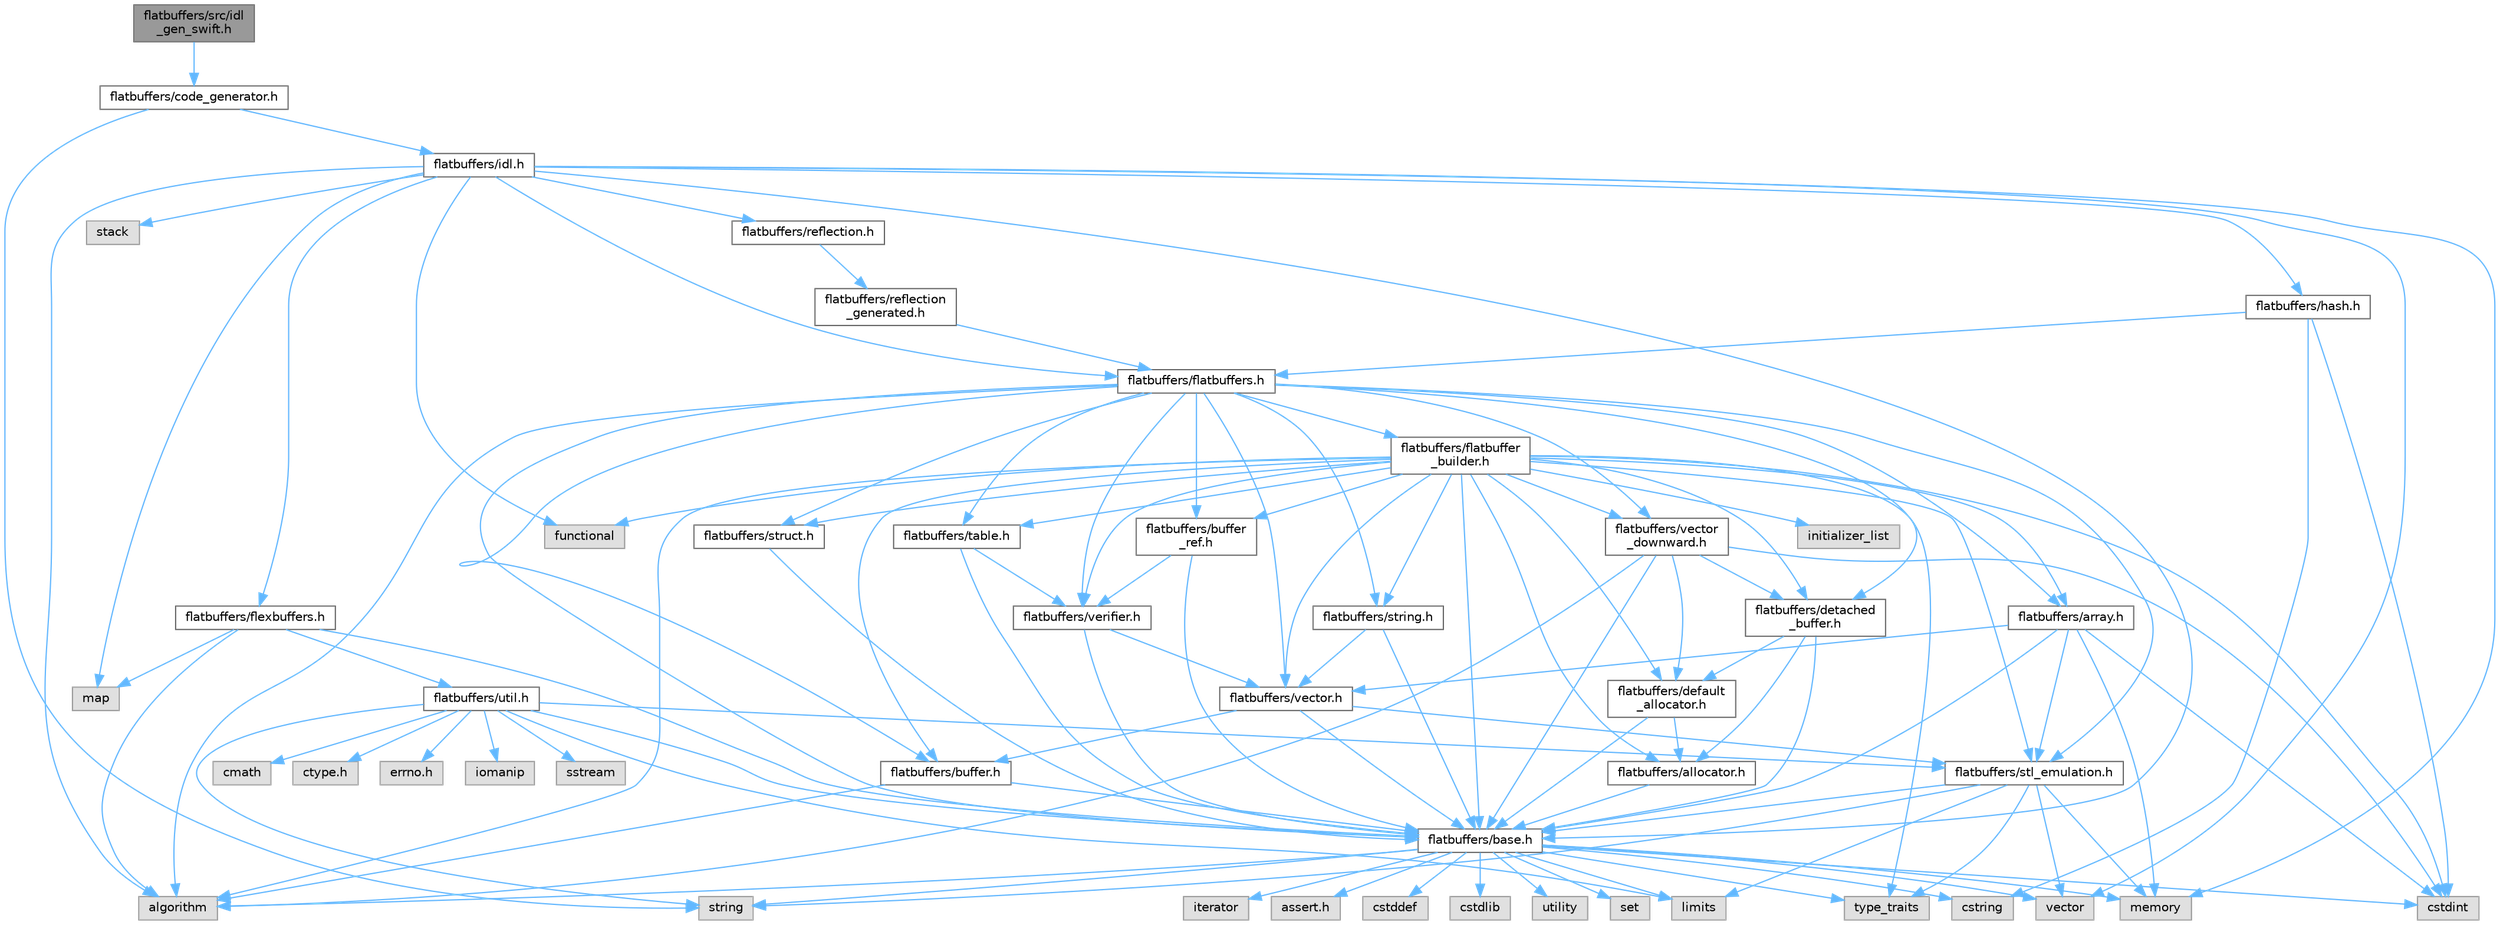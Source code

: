 digraph "flatbuffers/src/idl_gen_swift.h"
{
 // LATEX_PDF_SIZE
  bgcolor="transparent";
  edge [fontname=Helvetica,fontsize=10,labelfontname=Helvetica,labelfontsize=10];
  node [fontname=Helvetica,fontsize=10,shape=box,height=0.2,width=0.4];
  Node1 [id="Node000001",label="flatbuffers/src/idl\l_gen_swift.h",height=0.2,width=0.4,color="gray40", fillcolor="grey60", style="filled", fontcolor="black",tooltip=" "];
  Node1 -> Node2 [id="edge1_Node000001_Node000002",color="steelblue1",style="solid",tooltip=" "];
  Node2 [id="Node000002",label="flatbuffers/code_generator.h",height=0.2,width=0.4,color="grey40", fillcolor="white", style="filled",URL="$code__generator_8h.html",tooltip=" "];
  Node2 -> Node3 [id="edge2_Node000002_Node000003",color="steelblue1",style="solid",tooltip=" "];
  Node3 [id="Node000003",label="string",height=0.2,width=0.4,color="grey60", fillcolor="#E0E0E0", style="filled",tooltip=" "];
  Node2 -> Node4 [id="edge3_Node000002_Node000004",color="steelblue1",style="solid",tooltip=" "];
  Node4 [id="Node000004",label="flatbuffers/idl.h",height=0.2,width=0.4,color="grey40", fillcolor="white", style="filled",URL="$idl_8h.html",tooltip=" "];
  Node4 -> Node5 [id="edge4_Node000004_Node000005",color="steelblue1",style="solid",tooltip=" "];
  Node5 [id="Node000005",label="algorithm",height=0.2,width=0.4,color="grey60", fillcolor="#E0E0E0", style="filled",tooltip=" "];
  Node4 -> Node6 [id="edge5_Node000004_Node000006",color="steelblue1",style="solid",tooltip=" "];
  Node6 [id="Node000006",label="functional",height=0.2,width=0.4,color="grey60", fillcolor="#E0E0E0", style="filled",tooltip=" "];
  Node4 -> Node7 [id="edge6_Node000004_Node000007",color="steelblue1",style="solid",tooltip=" "];
  Node7 [id="Node000007",label="map",height=0.2,width=0.4,color="grey60", fillcolor="#E0E0E0", style="filled",tooltip=" "];
  Node4 -> Node8 [id="edge7_Node000004_Node000008",color="steelblue1",style="solid",tooltip=" "];
  Node8 [id="Node000008",label="memory",height=0.2,width=0.4,color="grey60", fillcolor="#E0E0E0", style="filled",tooltip=" "];
  Node4 -> Node9 [id="edge8_Node000004_Node000009",color="steelblue1",style="solid",tooltip=" "];
  Node9 [id="Node000009",label="stack",height=0.2,width=0.4,color="grey60", fillcolor="#E0E0E0", style="filled",tooltip=" "];
  Node4 -> Node10 [id="edge9_Node000004_Node000010",color="steelblue1",style="solid",tooltip=" "];
  Node10 [id="Node000010",label="vector",height=0.2,width=0.4,color="grey60", fillcolor="#E0E0E0", style="filled",tooltip=" "];
  Node4 -> Node11 [id="edge10_Node000004_Node000011",color="steelblue1",style="solid",tooltip=" "];
  Node11 [id="Node000011",label="flatbuffers/base.h",height=0.2,width=0.4,color="grey40", fillcolor="white", style="filled",URL="$base_8h.html",tooltip=" "];
  Node11 -> Node12 [id="edge11_Node000011_Node000012",color="steelblue1",style="solid",tooltip=" "];
  Node12 [id="Node000012",label="assert.h",height=0.2,width=0.4,color="grey60", fillcolor="#E0E0E0", style="filled",tooltip=" "];
  Node11 -> Node13 [id="edge12_Node000011_Node000013",color="steelblue1",style="solid",tooltip=" "];
  Node13 [id="Node000013",label="cstdint",height=0.2,width=0.4,color="grey60", fillcolor="#E0E0E0", style="filled",tooltip=" "];
  Node11 -> Node14 [id="edge13_Node000011_Node000014",color="steelblue1",style="solid",tooltip=" "];
  Node14 [id="Node000014",label="cstddef",height=0.2,width=0.4,color="grey60", fillcolor="#E0E0E0", style="filled",tooltip=" "];
  Node11 -> Node15 [id="edge14_Node000011_Node000015",color="steelblue1",style="solid",tooltip=" "];
  Node15 [id="Node000015",label="cstdlib",height=0.2,width=0.4,color="grey60", fillcolor="#E0E0E0", style="filled",tooltip=" "];
  Node11 -> Node16 [id="edge15_Node000011_Node000016",color="steelblue1",style="solid",tooltip=" "];
  Node16 [id="Node000016",label="cstring",height=0.2,width=0.4,color="grey60", fillcolor="#E0E0E0", style="filled",tooltip=" "];
  Node11 -> Node17 [id="edge16_Node000011_Node000017",color="steelblue1",style="solid",tooltip=" "];
  Node17 [id="Node000017",label="utility",height=0.2,width=0.4,color="grey60", fillcolor="#E0E0E0", style="filled",tooltip=" "];
  Node11 -> Node3 [id="edge17_Node000011_Node000003",color="steelblue1",style="solid",tooltip=" "];
  Node11 -> Node18 [id="edge18_Node000011_Node000018",color="steelblue1",style="solid",tooltip=" "];
  Node18 [id="Node000018",label="type_traits",height=0.2,width=0.4,color="grey60", fillcolor="#E0E0E0", style="filled",tooltip=" "];
  Node11 -> Node10 [id="edge19_Node000011_Node000010",color="steelblue1",style="solid",tooltip=" "];
  Node11 -> Node19 [id="edge20_Node000011_Node000019",color="steelblue1",style="solid",tooltip=" "];
  Node19 [id="Node000019",label="set",height=0.2,width=0.4,color="grey60", fillcolor="#E0E0E0", style="filled",tooltip=" "];
  Node11 -> Node5 [id="edge21_Node000011_Node000005",color="steelblue1",style="solid",tooltip=" "];
  Node11 -> Node20 [id="edge22_Node000011_Node000020",color="steelblue1",style="solid",tooltip=" "];
  Node20 [id="Node000020",label="limits",height=0.2,width=0.4,color="grey60", fillcolor="#E0E0E0", style="filled",tooltip=" "];
  Node11 -> Node21 [id="edge23_Node000011_Node000021",color="steelblue1",style="solid",tooltip=" "];
  Node21 [id="Node000021",label="iterator",height=0.2,width=0.4,color="grey60", fillcolor="#E0E0E0", style="filled",tooltip=" "];
  Node11 -> Node8 [id="edge24_Node000011_Node000008",color="steelblue1",style="solid",tooltip=" "];
  Node4 -> Node22 [id="edge25_Node000004_Node000022",color="steelblue1",style="solid",tooltip=" "];
  Node22 [id="Node000022",label="flatbuffers/flatbuffers.h",height=0.2,width=0.4,color="grey40", fillcolor="white", style="filled",URL="$flatbuffers_8h.html",tooltip=" "];
  Node22 -> Node5 [id="edge26_Node000022_Node000005",color="steelblue1",style="solid",tooltip=" "];
  Node22 -> Node23 [id="edge27_Node000022_Node000023",color="steelblue1",style="solid",tooltip=" "];
  Node23 [id="Node000023",label="flatbuffers/array.h",height=0.2,width=0.4,color="grey40", fillcolor="white", style="filled",URL="$array_8h.html",tooltip=" "];
  Node23 -> Node13 [id="edge28_Node000023_Node000013",color="steelblue1",style="solid",tooltip=" "];
  Node23 -> Node8 [id="edge29_Node000023_Node000008",color="steelblue1",style="solid",tooltip=" "];
  Node23 -> Node11 [id="edge30_Node000023_Node000011",color="steelblue1",style="solid",tooltip=" "];
  Node23 -> Node24 [id="edge31_Node000023_Node000024",color="steelblue1",style="solid",tooltip=" "];
  Node24 [id="Node000024",label="flatbuffers/stl_emulation.h",height=0.2,width=0.4,color="grey40", fillcolor="white", style="filled",URL="$stl__emulation_8h.html",tooltip=" "];
  Node24 -> Node11 [id="edge32_Node000024_Node000011",color="steelblue1",style="solid",tooltip=" "];
  Node24 -> Node3 [id="edge33_Node000024_Node000003",color="steelblue1",style="solid",tooltip=" "];
  Node24 -> Node18 [id="edge34_Node000024_Node000018",color="steelblue1",style="solid",tooltip=" "];
  Node24 -> Node10 [id="edge35_Node000024_Node000010",color="steelblue1",style="solid",tooltip=" "];
  Node24 -> Node8 [id="edge36_Node000024_Node000008",color="steelblue1",style="solid",tooltip=" "];
  Node24 -> Node20 [id="edge37_Node000024_Node000020",color="steelblue1",style="solid",tooltip=" "];
  Node23 -> Node25 [id="edge38_Node000023_Node000025",color="steelblue1",style="solid",tooltip=" "];
  Node25 [id="Node000025",label="flatbuffers/vector.h",height=0.2,width=0.4,color="grey40", fillcolor="white", style="filled",URL="$vector_8h.html",tooltip=" "];
  Node25 -> Node11 [id="edge39_Node000025_Node000011",color="steelblue1",style="solid",tooltip=" "];
  Node25 -> Node26 [id="edge40_Node000025_Node000026",color="steelblue1",style="solid",tooltip=" "];
  Node26 [id="Node000026",label="flatbuffers/buffer.h",height=0.2,width=0.4,color="grey40", fillcolor="white", style="filled",URL="$buffer_8h.html",tooltip=" "];
  Node26 -> Node5 [id="edge41_Node000026_Node000005",color="steelblue1",style="solid",tooltip=" "];
  Node26 -> Node11 [id="edge42_Node000026_Node000011",color="steelblue1",style="solid",tooltip=" "];
  Node25 -> Node24 [id="edge43_Node000025_Node000024",color="steelblue1",style="solid",tooltip=" "];
  Node22 -> Node11 [id="edge44_Node000022_Node000011",color="steelblue1",style="solid",tooltip=" "];
  Node22 -> Node26 [id="edge45_Node000022_Node000026",color="steelblue1",style="solid",tooltip=" "];
  Node22 -> Node27 [id="edge46_Node000022_Node000027",color="steelblue1",style="solid",tooltip=" "];
  Node27 [id="Node000027",label="flatbuffers/buffer\l_ref.h",height=0.2,width=0.4,color="grey40", fillcolor="white", style="filled",URL="$buffer__ref_8h.html",tooltip=" "];
  Node27 -> Node11 [id="edge47_Node000027_Node000011",color="steelblue1",style="solid",tooltip=" "];
  Node27 -> Node28 [id="edge48_Node000027_Node000028",color="steelblue1",style="solid",tooltip=" "];
  Node28 [id="Node000028",label="flatbuffers/verifier.h",height=0.2,width=0.4,color="grey40", fillcolor="white", style="filled",URL="$verifier_8h.html",tooltip=" "];
  Node28 -> Node11 [id="edge49_Node000028_Node000011",color="steelblue1",style="solid",tooltip=" "];
  Node28 -> Node25 [id="edge50_Node000028_Node000025",color="steelblue1",style="solid",tooltip=" "];
  Node22 -> Node29 [id="edge51_Node000022_Node000029",color="steelblue1",style="solid",tooltip=" "];
  Node29 [id="Node000029",label="flatbuffers/detached\l_buffer.h",height=0.2,width=0.4,color="grey40", fillcolor="white", style="filled",URL="$detached__buffer_8h.html",tooltip=" "];
  Node29 -> Node30 [id="edge52_Node000029_Node000030",color="steelblue1",style="solid",tooltip=" "];
  Node30 [id="Node000030",label="flatbuffers/allocator.h",height=0.2,width=0.4,color="grey40", fillcolor="white", style="filled",URL="$allocator_8h.html",tooltip=" "];
  Node30 -> Node11 [id="edge53_Node000030_Node000011",color="steelblue1",style="solid",tooltip=" "];
  Node29 -> Node11 [id="edge54_Node000029_Node000011",color="steelblue1",style="solid",tooltip=" "];
  Node29 -> Node31 [id="edge55_Node000029_Node000031",color="steelblue1",style="solid",tooltip=" "];
  Node31 [id="Node000031",label="flatbuffers/default\l_allocator.h",height=0.2,width=0.4,color="grey40", fillcolor="white", style="filled",URL="$default__allocator_8h.html",tooltip=" "];
  Node31 -> Node30 [id="edge56_Node000031_Node000030",color="steelblue1",style="solid",tooltip=" "];
  Node31 -> Node11 [id="edge57_Node000031_Node000011",color="steelblue1",style="solid",tooltip=" "];
  Node22 -> Node32 [id="edge58_Node000022_Node000032",color="steelblue1",style="solid",tooltip=" "];
  Node32 [id="Node000032",label="flatbuffers/flatbuffer\l_builder.h",height=0.2,width=0.4,color="grey40", fillcolor="white", style="filled",URL="$flatbuffer__builder_8h.html",tooltip=" "];
  Node32 -> Node5 [id="edge59_Node000032_Node000005",color="steelblue1",style="solid",tooltip=" "];
  Node32 -> Node13 [id="edge60_Node000032_Node000013",color="steelblue1",style="solid",tooltip=" "];
  Node32 -> Node6 [id="edge61_Node000032_Node000006",color="steelblue1",style="solid",tooltip=" "];
  Node32 -> Node33 [id="edge62_Node000032_Node000033",color="steelblue1",style="solid",tooltip=" "];
  Node33 [id="Node000033",label="initializer_list",height=0.2,width=0.4,color="grey60", fillcolor="#E0E0E0", style="filled",tooltip=" "];
  Node32 -> Node18 [id="edge63_Node000032_Node000018",color="steelblue1",style="solid",tooltip=" "];
  Node32 -> Node30 [id="edge64_Node000032_Node000030",color="steelblue1",style="solid",tooltip=" "];
  Node32 -> Node23 [id="edge65_Node000032_Node000023",color="steelblue1",style="solid",tooltip=" "];
  Node32 -> Node11 [id="edge66_Node000032_Node000011",color="steelblue1",style="solid",tooltip=" "];
  Node32 -> Node26 [id="edge67_Node000032_Node000026",color="steelblue1",style="solid",tooltip=" "];
  Node32 -> Node27 [id="edge68_Node000032_Node000027",color="steelblue1",style="solid",tooltip=" "];
  Node32 -> Node31 [id="edge69_Node000032_Node000031",color="steelblue1",style="solid",tooltip=" "];
  Node32 -> Node29 [id="edge70_Node000032_Node000029",color="steelblue1",style="solid",tooltip=" "];
  Node32 -> Node24 [id="edge71_Node000032_Node000024",color="steelblue1",style="solid",tooltip=" "];
  Node32 -> Node34 [id="edge72_Node000032_Node000034",color="steelblue1",style="solid",tooltip=" "];
  Node34 [id="Node000034",label="flatbuffers/string.h",height=0.2,width=0.4,color="grey40", fillcolor="white", style="filled",URL="$string_8h.html",tooltip=" "];
  Node34 -> Node11 [id="edge73_Node000034_Node000011",color="steelblue1",style="solid",tooltip=" "];
  Node34 -> Node25 [id="edge74_Node000034_Node000025",color="steelblue1",style="solid",tooltip=" "];
  Node32 -> Node35 [id="edge75_Node000032_Node000035",color="steelblue1",style="solid",tooltip=" "];
  Node35 [id="Node000035",label="flatbuffers/struct.h",height=0.2,width=0.4,color="grey40", fillcolor="white", style="filled",URL="$struct_8h.html",tooltip=" "];
  Node35 -> Node11 [id="edge76_Node000035_Node000011",color="steelblue1",style="solid",tooltip=" "];
  Node32 -> Node36 [id="edge77_Node000032_Node000036",color="steelblue1",style="solid",tooltip=" "];
  Node36 [id="Node000036",label="flatbuffers/table.h",height=0.2,width=0.4,color="grey40", fillcolor="white", style="filled",URL="$table_8h.html",tooltip=" "];
  Node36 -> Node11 [id="edge78_Node000036_Node000011",color="steelblue1",style="solid",tooltip=" "];
  Node36 -> Node28 [id="edge79_Node000036_Node000028",color="steelblue1",style="solid",tooltip=" "];
  Node32 -> Node25 [id="edge80_Node000032_Node000025",color="steelblue1",style="solid",tooltip=" "];
  Node32 -> Node37 [id="edge81_Node000032_Node000037",color="steelblue1",style="solid",tooltip=" "];
  Node37 [id="Node000037",label="flatbuffers/vector\l_downward.h",height=0.2,width=0.4,color="grey40", fillcolor="white", style="filled",URL="$vector__downward_8h.html",tooltip=" "];
  Node37 -> Node5 [id="edge82_Node000037_Node000005",color="steelblue1",style="solid",tooltip=" "];
  Node37 -> Node13 [id="edge83_Node000037_Node000013",color="steelblue1",style="solid",tooltip=" "];
  Node37 -> Node11 [id="edge84_Node000037_Node000011",color="steelblue1",style="solid",tooltip=" "];
  Node37 -> Node31 [id="edge85_Node000037_Node000031",color="steelblue1",style="solid",tooltip=" "];
  Node37 -> Node29 [id="edge86_Node000037_Node000029",color="steelblue1",style="solid",tooltip=" "];
  Node32 -> Node28 [id="edge87_Node000032_Node000028",color="steelblue1",style="solid",tooltip=" "];
  Node22 -> Node24 [id="edge88_Node000022_Node000024",color="steelblue1",style="solid",tooltip=" "];
  Node22 -> Node34 [id="edge89_Node000022_Node000034",color="steelblue1",style="solid",tooltip=" "];
  Node22 -> Node35 [id="edge90_Node000022_Node000035",color="steelblue1",style="solid",tooltip=" "];
  Node22 -> Node36 [id="edge91_Node000022_Node000036",color="steelblue1",style="solid",tooltip=" "];
  Node22 -> Node25 [id="edge92_Node000022_Node000025",color="steelblue1",style="solid",tooltip=" "];
  Node22 -> Node37 [id="edge93_Node000022_Node000037",color="steelblue1",style="solid",tooltip=" "];
  Node22 -> Node28 [id="edge94_Node000022_Node000028",color="steelblue1",style="solid",tooltip=" "];
  Node4 -> Node38 [id="edge95_Node000004_Node000038",color="steelblue1",style="solid",tooltip=" "];
  Node38 [id="Node000038",label="flatbuffers/flexbuffers.h",height=0.2,width=0.4,color="grey40", fillcolor="white", style="filled",URL="$flexbuffers_8h.html",tooltip=" "];
  Node38 -> Node5 [id="edge96_Node000038_Node000005",color="steelblue1",style="solid",tooltip=" "];
  Node38 -> Node7 [id="edge97_Node000038_Node000007",color="steelblue1",style="solid",tooltip=" "];
  Node38 -> Node11 [id="edge98_Node000038_Node000011",color="steelblue1",style="solid",tooltip=" "];
  Node38 -> Node39 [id="edge99_Node000038_Node000039",color="steelblue1",style="solid",tooltip=" "];
  Node39 [id="Node000039",label="flatbuffers/util.h",height=0.2,width=0.4,color="grey40", fillcolor="white", style="filled",URL="$util_8h.html",tooltip=" "];
  Node39 -> Node40 [id="edge100_Node000039_Node000040",color="steelblue1",style="solid",tooltip=" "];
  Node40 [id="Node000040",label="ctype.h",height=0.2,width=0.4,color="grey60", fillcolor="#E0E0E0", style="filled",tooltip=" "];
  Node39 -> Node41 [id="edge101_Node000039_Node000041",color="steelblue1",style="solid",tooltip=" "];
  Node41 [id="Node000041",label="errno.h",height=0.2,width=0.4,color="grey60", fillcolor="#E0E0E0", style="filled",tooltip=" "];
  Node39 -> Node11 [id="edge102_Node000039_Node000011",color="steelblue1",style="solid",tooltip=" "];
  Node39 -> Node24 [id="edge103_Node000039_Node000024",color="steelblue1",style="solid",tooltip=" "];
  Node39 -> Node42 [id="edge104_Node000039_Node000042",color="steelblue1",style="solid",tooltip=" "];
  Node42 [id="Node000042",label="iomanip",height=0.2,width=0.4,color="grey60", fillcolor="#E0E0E0", style="filled",tooltip=" "];
  Node39 -> Node43 [id="edge105_Node000039_Node000043",color="steelblue1",style="solid",tooltip=" "];
  Node43 [id="Node000043",label="sstream",height=0.2,width=0.4,color="grey60", fillcolor="#E0E0E0", style="filled",tooltip=" "];
  Node39 -> Node44 [id="edge106_Node000039_Node000044",color="steelblue1",style="solid",tooltip=" "];
  Node44 [id="Node000044",label="cmath",height=0.2,width=0.4,color="grey60", fillcolor="#E0E0E0", style="filled",tooltip=" "];
  Node39 -> Node20 [id="edge107_Node000039_Node000020",color="steelblue1",style="solid",tooltip=" "];
  Node39 -> Node3 [id="edge108_Node000039_Node000003",color="steelblue1",style="solid",tooltip=" "];
  Node4 -> Node45 [id="edge109_Node000004_Node000045",color="steelblue1",style="solid",tooltip=" "];
  Node45 [id="Node000045",label="flatbuffers/hash.h",height=0.2,width=0.4,color="grey40", fillcolor="white", style="filled",URL="$hash_8h.html",tooltip=" "];
  Node45 -> Node13 [id="edge110_Node000045_Node000013",color="steelblue1",style="solid",tooltip=" "];
  Node45 -> Node16 [id="edge111_Node000045_Node000016",color="steelblue1",style="solid",tooltip=" "];
  Node45 -> Node22 [id="edge112_Node000045_Node000022",color="steelblue1",style="solid",tooltip=" "];
  Node4 -> Node46 [id="edge113_Node000004_Node000046",color="steelblue1",style="solid",tooltip=" "];
  Node46 [id="Node000046",label="flatbuffers/reflection.h",height=0.2,width=0.4,color="grey40", fillcolor="white", style="filled",URL="$reflection_8h.html",tooltip=" "];
  Node46 -> Node47 [id="edge114_Node000046_Node000047",color="steelblue1",style="solid",tooltip=" "];
  Node47 [id="Node000047",label="flatbuffers/reflection\l_generated.h",height=0.2,width=0.4,color="grey40", fillcolor="white", style="filled",URL="$reflection__generated_8h.html",tooltip=" "];
  Node47 -> Node22 [id="edge115_Node000047_Node000022",color="steelblue1",style="solid",tooltip=" "];
}
